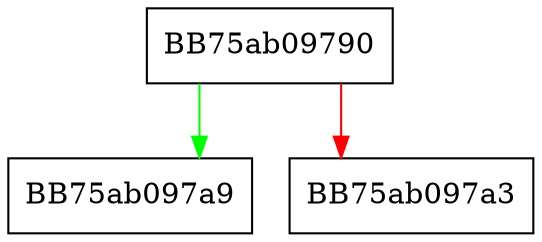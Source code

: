 digraph FindFolders {
  node [shape="box"];
  graph [splines=ortho];
  BB75ab09790 -> BB75ab097a9 [color="green"];
  BB75ab09790 -> BB75ab097a3 [color="red"];
}